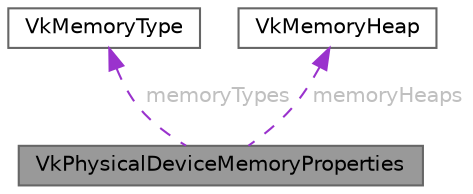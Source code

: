 digraph "VkPhysicalDeviceMemoryProperties"
{
 // LATEX_PDF_SIZE
  bgcolor="transparent";
  edge [fontname=Helvetica,fontsize=10,labelfontname=Helvetica,labelfontsize=10];
  node [fontname=Helvetica,fontsize=10,shape=box,height=0.2,width=0.4];
  Node1 [id="Node000001",label="VkPhysicalDeviceMemoryProperties",height=0.2,width=0.4,color="gray40", fillcolor="grey60", style="filled", fontcolor="black",tooltip=" "];
  Node2 -> Node1 [id="edge1_Node000001_Node000002",dir="back",color="darkorchid3",style="dashed",tooltip=" ",label=" memoryTypes",fontcolor="grey" ];
  Node2 [id="Node000002",label="VkMemoryType",height=0.2,width=0.4,color="gray40", fillcolor="white", style="filled",URL="$struct_vk_memory_type.html",tooltip=" "];
  Node3 -> Node1 [id="edge2_Node000001_Node000003",dir="back",color="darkorchid3",style="dashed",tooltip=" ",label=" memoryHeaps",fontcolor="grey" ];
  Node3 [id="Node000003",label="VkMemoryHeap",height=0.2,width=0.4,color="gray40", fillcolor="white", style="filled",URL="$struct_vk_memory_heap.html",tooltip=" "];
}
